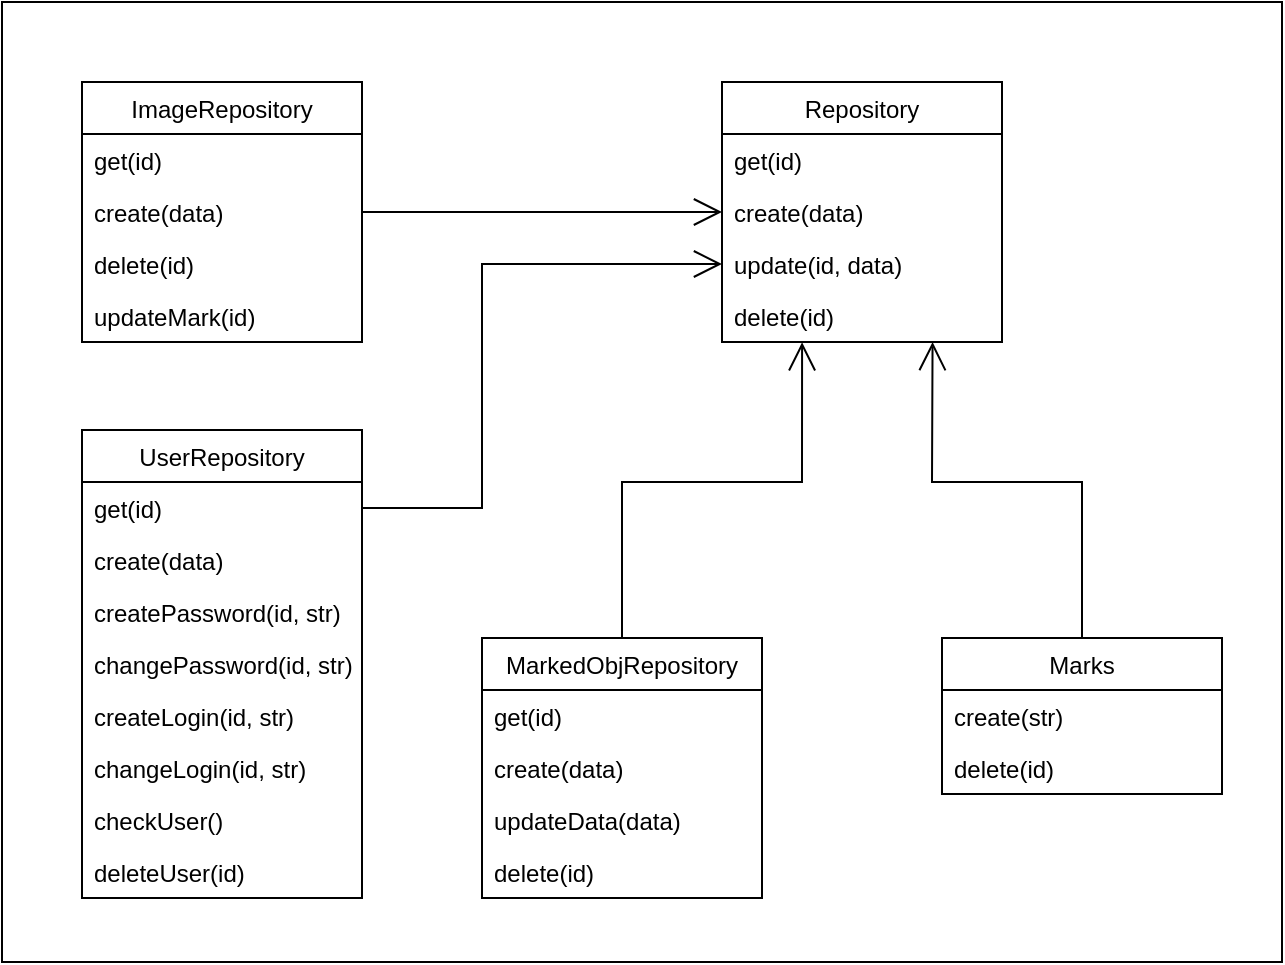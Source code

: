 <mxfile version="20.8.16" type="device"><diagram id="C5RBs43oDa-KdzZeNtuy" name="Page-1"><mxGraphModel dx="600" dy="500" grid="1" gridSize="10" guides="1" tooltips="1" connect="1" arrows="1" fold="1" page="1" pageScale="1" pageWidth="827" pageHeight="1169" math="0" shadow="0"><root><mxCell id="WIyWlLk6GJQsqaUBKTNV-0"/><mxCell id="WIyWlLk6GJQsqaUBKTNV-1" parent="WIyWlLk6GJQsqaUBKTNV-0"/><mxCell id="KKFLBbb7g23Vw6TBw37C-35" value="" style="rounded=0;whiteSpace=wrap;html=1;" vertex="1" parent="WIyWlLk6GJQsqaUBKTNV-1"><mxGeometry x="40" y="40" width="640" height="480" as="geometry"/></mxCell><mxCell id="KKFLBbb7g23Vw6TBw37C-1" value="Repository" style="swimlane;fontStyle=0;childLayout=stackLayout;horizontal=1;startSize=26;fillColor=none;horizontalStack=0;resizeParent=1;resizeParentMax=0;resizeLast=0;collapsible=1;marginBottom=0;" vertex="1" parent="WIyWlLk6GJQsqaUBKTNV-1"><mxGeometry x="400" y="80" width="140" height="130" as="geometry"/></mxCell><mxCell id="KKFLBbb7g23Vw6TBw37C-2" value="get(id)" style="text;strokeColor=none;fillColor=none;align=left;verticalAlign=top;spacingLeft=4;spacingRight=4;overflow=hidden;rotatable=0;points=[[0,0.5],[1,0.5]];portConstraint=eastwest;" vertex="1" parent="KKFLBbb7g23Vw6TBw37C-1"><mxGeometry y="26" width="140" height="26" as="geometry"/></mxCell><mxCell id="KKFLBbb7g23Vw6TBw37C-3" value="create(data)" style="text;strokeColor=none;fillColor=none;align=left;verticalAlign=top;spacingLeft=4;spacingRight=4;overflow=hidden;rotatable=0;points=[[0,0.5],[1,0.5]];portConstraint=eastwest;" vertex="1" parent="KKFLBbb7g23Vw6TBw37C-1"><mxGeometry y="52" width="140" height="26" as="geometry"/></mxCell><mxCell id="KKFLBbb7g23Vw6TBw37C-4" value="update(id, data)" style="text;strokeColor=none;fillColor=none;align=left;verticalAlign=top;spacingLeft=4;spacingRight=4;overflow=hidden;rotatable=0;points=[[0,0.5],[1,0.5]];portConstraint=eastwest;" vertex="1" parent="KKFLBbb7g23Vw6TBw37C-1"><mxGeometry y="78" width="140" height="26" as="geometry"/></mxCell><mxCell id="KKFLBbb7g23Vw6TBw37C-5" value="delete(id)" style="text;strokeColor=none;fillColor=none;align=left;verticalAlign=top;spacingLeft=4;spacingRight=4;overflow=hidden;rotatable=0;points=[[0,0.5],[1,0.5]];portConstraint=eastwest;" vertex="1" parent="KKFLBbb7g23Vw6TBw37C-1"><mxGeometry y="104" width="140" height="26" as="geometry"/></mxCell><mxCell id="KKFLBbb7g23Vw6TBw37C-6" value="ImageRepository" style="swimlane;fontStyle=0;childLayout=stackLayout;horizontal=1;startSize=26;fillColor=none;horizontalStack=0;resizeParent=1;resizeParentMax=0;resizeLast=0;collapsible=1;marginBottom=0;" vertex="1" parent="WIyWlLk6GJQsqaUBKTNV-1"><mxGeometry x="80" y="80" width="140" height="130" as="geometry"/></mxCell><mxCell id="KKFLBbb7g23Vw6TBw37C-7" value="get(id)" style="text;strokeColor=none;fillColor=none;align=left;verticalAlign=top;spacingLeft=4;spacingRight=4;overflow=hidden;rotatable=0;points=[[0,0.5],[1,0.5]];portConstraint=eastwest;" vertex="1" parent="KKFLBbb7g23Vw6TBw37C-6"><mxGeometry y="26" width="140" height="26" as="geometry"/></mxCell><mxCell id="KKFLBbb7g23Vw6TBw37C-8" value="create(data)" style="text;strokeColor=none;fillColor=none;align=left;verticalAlign=top;spacingLeft=4;spacingRight=4;overflow=hidden;rotatable=0;points=[[0,0.5],[1,0.5]];portConstraint=eastwest;" vertex="1" parent="KKFLBbb7g23Vw6TBw37C-6"><mxGeometry y="52" width="140" height="26" as="geometry"/></mxCell><mxCell id="KKFLBbb7g23Vw6TBw37C-10" value="delete(id)" style="text;strokeColor=none;fillColor=none;align=left;verticalAlign=top;spacingLeft=4;spacingRight=4;overflow=hidden;rotatable=0;points=[[0,0.5],[1,0.5]];portConstraint=eastwest;" vertex="1" parent="KKFLBbb7g23Vw6TBw37C-6"><mxGeometry y="78" width="140" height="26" as="geometry"/></mxCell><mxCell id="KKFLBbb7g23Vw6TBw37C-25" value="updateMark(id)" style="text;strokeColor=none;fillColor=none;align=left;verticalAlign=top;spacingLeft=4;spacingRight=4;overflow=hidden;rotatable=0;points=[[0,0.5],[1,0.5]];portConstraint=eastwest;" vertex="1" parent="KKFLBbb7g23Vw6TBw37C-6"><mxGeometry y="104" width="140" height="26" as="geometry"/></mxCell><mxCell id="KKFLBbb7g23Vw6TBw37C-11" value="UserRepository" style="swimlane;fontStyle=0;childLayout=stackLayout;horizontal=1;startSize=26;fillColor=none;horizontalStack=0;resizeParent=1;resizeParentMax=0;resizeLast=0;collapsible=1;marginBottom=0;" vertex="1" parent="WIyWlLk6GJQsqaUBKTNV-1"><mxGeometry x="80" y="254" width="140" height="234" as="geometry"/></mxCell><mxCell id="KKFLBbb7g23Vw6TBw37C-12" value="get(id)" style="text;strokeColor=none;fillColor=none;align=left;verticalAlign=top;spacingLeft=4;spacingRight=4;overflow=hidden;rotatable=0;points=[[0,0.5],[1,0.5]];portConstraint=eastwest;" vertex="1" parent="KKFLBbb7g23Vw6TBw37C-11"><mxGeometry y="26" width="140" height="26" as="geometry"/></mxCell><mxCell id="KKFLBbb7g23Vw6TBw37C-13" value="create(data)" style="text;strokeColor=none;fillColor=none;align=left;verticalAlign=top;spacingLeft=4;spacingRight=4;overflow=hidden;rotatable=0;points=[[0,0.5],[1,0.5]];portConstraint=eastwest;" vertex="1" parent="KKFLBbb7g23Vw6TBw37C-11"><mxGeometry y="52" width="140" height="26" as="geometry"/></mxCell><mxCell id="KKFLBbb7g23Vw6TBw37C-14" value="createPassword(id, str)" style="text;strokeColor=none;fillColor=none;align=left;verticalAlign=top;spacingLeft=4;spacingRight=4;overflow=hidden;rotatable=0;points=[[0,0.5],[1,0.5]];portConstraint=eastwest;" vertex="1" parent="KKFLBbb7g23Vw6TBw37C-11"><mxGeometry y="78" width="140" height="26" as="geometry"/></mxCell><mxCell id="KKFLBbb7g23Vw6TBw37C-16" value="changePassword(id, str)" style="text;strokeColor=none;fillColor=none;align=left;verticalAlign=top;spacingLeft=4;spacingRight=4;overflow=hidden;rotatable=0;points=[[0,0.5],[1,0.5]];portConstraint=eastwest;" vertex="1" parent="KKFLBbb7g23Vw6TBw37C-11"><mxGeometry y="104" width="140" height="26" as="geometry"/></mxCell><mxCell id="KKFLBbb7g23Vw6TBw37C-17" value="createLogin(id, str)" style="text;strokeColor=none;fillColor=none;align=left;verticalAlign=top;spacingLeft=4;spacingRight=4;overflow=hidden;rotatable=0;points=[[0,0.5],[1,0.5]];portConstraint=eastwest;" vertex="1" parent="KKFLBbb7g23Vw6TBw37C-11"><mxGeometry y="130" width="140" height="26" as="geometry"/></mxCell><mxCell id="KKFLBbb7g23Vw6TBw37C-18" value="changeLogin(id, str)" style="text;strokeColor=none;fillColor=none;align=left;verticalAlign=top;spacingLeft=4;spacingRight=4;overflow=hidden;rotatable=0;points=[[0,0.5],[1,0.5]];portConstraint=eastwest;" vertex="1" parent="KKFLBbb7g23Vw6TBw37C-11"><mxGeometry y="156" width="140" height="26" as="geometry"/></mxCell><mxCell id="KKFLBbb7g23Vw6TBw37C-15" value="checkUser()" style="text;strokeColor=none;fillColor=none;align=left;verticalAlign=top;spacingLeft=4;spacingRight=4;overflow=hidden;rotatable=0;points=[[0,0.5],[1,0.5]];portConstraint=eastwest;" vertex="1" parent="KKFLBbb7g23Vw6TBw37C-11"><mxGeometry y="182" width="140" height="26" as="geometry"/></mxCell><mxCell id="KKFLBbb7g23Vw6TBw37C-19" value="deleteUser(id)" style="text;strokeColor=none;fillColor=none;align=left;verticalAlign=top;spacingLeft=4;spacingRight=4;overflow=hidden;rotatable=0;points=[[0,0.5],[1,0.5]];portConstraint=eastwest;" vertex="1" parent="KKFLBbb7g23Vw6TBw37C-11"><mxGeometry y="208" width="140" height="26" as="geometry"/></mxCell><mxCell id="KKFLBbb7g23Vw6TBw37C-20" value="MarkedObjRepository" style="swimlane;fontStyle=0;childLayout=stackLayout;horizontal=1;startSize=26;fillColor=none;horizontalStack=0;resizeParent=1;resizeParentMax=0;resizeLast=0;collapsible=1;marginBottom=0;" vertex="1" parent="WIyWlLk6GJQsqaUBKTNV-1"><mxGeometry x="280" y="358" width="140" height="130" as="geometry"/></mxCell><mxCell id="KKFLBbb7g23Vw6TBw37C-21" value="get(id)" style="text;strokeColor=none;fillColor=none;align=left;verticalAlign=top;spacingLeft=4;spacingRight=4;overflow=hidden;rotatable=0;points=[[0,0.5],[1,0.5]];portConstraint=eastwest;" vertex="1" parent="KKFLBbb7g23Vw6TBw37C-20"><mxGeometry y="26" width="140" height="26" as="geometry"/></mxCell><mxCell id="KKFLBbb7g23Vw6TBw37C-22" value="create(data)" style="text;strokeColor=none;fillColor=none;align=left;verticalAlign=top;spacingLeft=4;spacingRight=4;overflow=hidden;rotatable=0;points=[[0,0.5],[1,0.5]];portConstraint=eastwest;" vertex="1" parent="KKFLBbb7g23Vw6TBw37C-20"><mxGeometry y="52" width="140" height="26" as="geometry"/></mxCell><mxCell id="KKFLBbb7g23Vw6TBw37C-23" value="updateData(data)" style="text;strokeColor=none;fillColor=none;align=left;verticalAlign=top;spacingLeft=4;spacingRight=4;overflow=hidden;rotatable=0;points=[[0,0.5],[1,0.5]];portConstraint=eastwest;" vertex="1" parent="KKFLBbb7g23Vw6TBw37C-20"><mxGeometry y="78" width="140" height="26" as="geometry"/></mxCell><mxCell id="KKFLBbb7g23Vw6TBw37C-24" value="delete(id)" style="text;strokeColor=none;fillColor=none;align=left;verticalAlign=top;spacingLeft=4;spacingRight=4;overflow=hidden;rotatable=0;points=[[0,0.5],[1,0.5]];portConstraint=eastwest;" vertex="1" parent="KKFLBbb7g23Vw6TBw37C-20"><mxGeometry y="104" width="140" height="26" as="geometry"/></mxCell><mxCell id="KKFLBbb7g23Vw6TBw37C-26" value="Marks" style="swimlane;fontStyle=0;childLayout=stackLayout;horizontal=1;startSize=26;fillColor=none;horizontalStack=0;resizeParent=1;resizeParentMax=0;resizeLast=0;collapsible=1;marginBottom=0;" vertex="1" parent="WIyWlLk6GJQsqaUBKTNV-1"><mxGeometry x="510" y="358" width="140" height="78" as="geometry"/></mxCell><mxCell id="KKFLBbb7g23Vw6TBw37C-27" value="create(str)" style="text;strokeColor=none;fillColor=none;align=left;verticalAlign=top;spacingLeft=4;spacingRight=4;overflow=hidden;rotatable=0;points=[[0,0.5],[1,0.5]];portConstraint=eastwest;" vertex="1" parent="KKFLBbb7g23Vw6TBw37C-26"><mxGeometry y="26" width="140" height="26" as="geometry"/></mxCell><mxCell id="KKFLBbb7g23Vw6TBw37C-28" value="delete(id)" style="text;strokeColor=none;fillColor=none;align=left;verticalAlign=top;spacingLeft=4;spacingRight=4;overflow=hidden;rotatable=0;points=[[0,0.5],[1,0.5]];portConstraint=eastwest;" vertex="1" parent="KKFLBbb7g23Vw6TBw37C-26"><mxGeometry y="52" width="140" height="26" as="geometry"/></mxCell><mxCell id="KKFLBbb7g23Vw6TBw37C-31" value="" style="endArrow=open;endFill=1;endSize=12;html=1;rounded=0;entryX=0;entryY=0.5;entryDx=0;entryDy=0;exitX=1;exitY=0.5;exitDx=0;exitDy=0;" edge="1" parent="WIyWlLk6GJQsqaUBKTNV-1" source="KKFLBbb7g23Vw6TBw37C-8" target="KKFLBbb7g23Vw6TBw37C-3"><mxGeometry width="160" relative="1" as="geometry"><mxPoint x="250" y="320" as="sourcePoint"/><mxPoint x="410" y="320" as="targetPoint"/></mxGeometry></mxCell><mxCell id="KKFLBbb7g23Vw6TBw37C-32" value="" style="endArrow=open;endFill=1;endSize=12;html=1;rounded=0;exitX=1;exitY=0.5;exitDx=0;exitDy=0;entryX=0;entryY=0.5;entryDx=0;entryDy=0;" edge="1" parent="WIyWlLk6GJQsqaUBKTNV-1" source="KKFLBbb7g23Vw6TBw37C-12" target="KKFLBbb7g23Vw6TBw37C-4"><mxGeometry width="160" relative="1" as="geometry"><mxPoint x="230" y="155" as="sourcePoint"/><mxPoint x="390" y="170" as="targetPoint"/><Array as="points"><mxPoint x="280" y="293"/><mxPoint x="280" y="171"/></Array></mxGeometry></mxCell><mxCell id="KKFLBbb7g23Vw6TBw37C-33" value="" style="endArrow=open;endFill=1;endSize=12;html=1;rounded=0;entryX=0.286;entryY=1.004;entryDx=0;entryDy=0;exitX=0.5;exitY=0;exitDx=0;exitDy=0;entryPerimeter=0;" edge="1" parent="WIyWlLk6GJQsqaUBKTNV-1" source="KKFLBbb7g23Vw6TBw37C-20" target="KKFLBbb7g23Vw6TBw37C-5"><mxGeometry width="160" relative="1" as="geometry"><mxPoint x="230" y="155" as="sourcePoint"/><mxPoint x="410" y="155" as="targetPoint"/><Array as="points"><mxPoint x="350" y="280"/><mxPoint x="440" y="280"/></Array></mxGeometry></mxCell><mxCell id="KKFLBbb7g23Vw6TBw37C-34" value="" style="endArrow=open;endFill=1;endSize=12;html=1;rounded=0;entryX=0.752;entryY=1.002;entryDx=0;entryDy=0;exitX=0.5;exitY=0;exitDx=0;exitDy=0;entryPerimeter=0;" edge="1" parent="WIyWlLk6GJQsqaUBKTNV-1" source="KKFLBbb7g23Vw6TBw37C-26" target="KKFLBbb7g23Vw6TBw37C-5"><mxGeometry width="160" relative="1" as="geometry"><mxPoint x="360.0" y="368.0" as="sourcePoint"/><mxPoint x="450.04" y="220.104" as="targetPoint"/><Array as="points"><mxPoint x="580" y="280"/><mxPoint x="505" y="280"/></Array></mxGeometry></mxCell></root></mxGraphModel></diagram></mxfile>